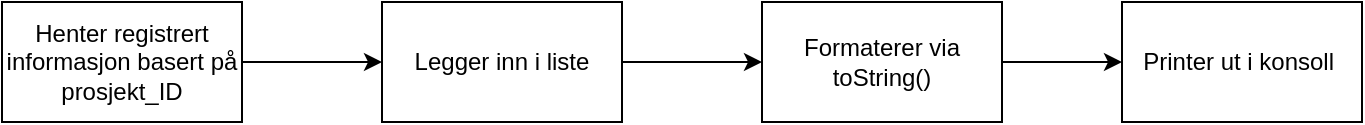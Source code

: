 <mxfile version="16.6.3" type="device"><diagram id="qlSbTp1k9WVgaJPLNkxR" name="Page-1"><mxGraphModel dx="1186" dy="740" grid="1" gridSize="10" guides="1" tooltips="1" connect="1" arrows="1" fold="1" page="1" pageScale="1" pageWidth="850" pageHeight="1100" math="0" shadow="0"><root><mxCell id="0"/><mxCell id="1" parent="0"/><mxCell id="X8yGqwV584GJCvbIfHUw-3" style="edgeStyle=orthogonalEdgeStyle;rounded=0;orthogonalLoop=1;jettySize=auto;html=1;" edge="1" parent="1" source="X8yGqwV584GJCvbIfHUw-1" target="X8yGqwV584GJCvbIfHUw-2"><mxGeometry relative="1" as="geometry"/></mxCell><mxCell id="X8yGqwV584GJCvbIfHUw-1" value="Henter registrert informasjon basert på prosjekt_ID" style="rounded=0;whiteSpace=wrap;html=1;" vertex="1" parent="1"><mxGeometry x="120" y="120" width="120" height="60" as="geometry"/></mxCell><mxCell id="X8yGqwV584GJCvbIfHUw-5" style="edgeStyle=orthogonalEdgeStyle;rounded=0;orthogonalLoop=1;jettySize=auto;html=1;" edge="1" parent="1" source="X8yGqwV584GJCvbIfHUw-2" target="X8yGqwV584GJCvbIfHUw-4"><mxGeometry relative="1" as="geometry"/></mxCell><mxCell id="X8yGqwV584GJCvbIfHUw-2" value="Legger inn i liste" style="rounded=0;whiteSpace=wrap;html=1;" vertex="1" parent="1"><mxGeometry x="310" y="120" width="120" height="60" as="geometry"/></mxCell><mxCell id="X8yGqwV584GJCvbIfHUw-7" style="edgeStyle=orthogonalEdgeStyle;rounded=0;orthogonalLoop=1;jettySize=auto;html=1;" edge="1" parent="1" source="X8yGqwV584GJCvbIfHUw-4" target="X8yGqwV584GJCvbIfHUw-6"><mxGeometry relative="1" as="geometry"/></mxCell><mxCell id="X8yGqwV584GJCvbIfHUw-4" value="Formaterer via&lt;br&gt;toString()" style="rounded=0;whiteSpace=wrap;html=1;" vertex="1" parent="1"><mxGeometry x="500" y="120" width="120" height="60" as="geometry"/></mxCell><mxCell id="X8yGqwV584GJCvbIfHUw-6" value="Printer ut i konsoll&amp;nbsp;&lt;br&gt;" style="rounded=0;whiteSpace=wrap;html=1;" vertex="1" parent="1"><mxGeometry x="680" y="120" width="120" height="60" as="geometry"/></mxCell></root></mxGraphModel></diagram></mxfile>